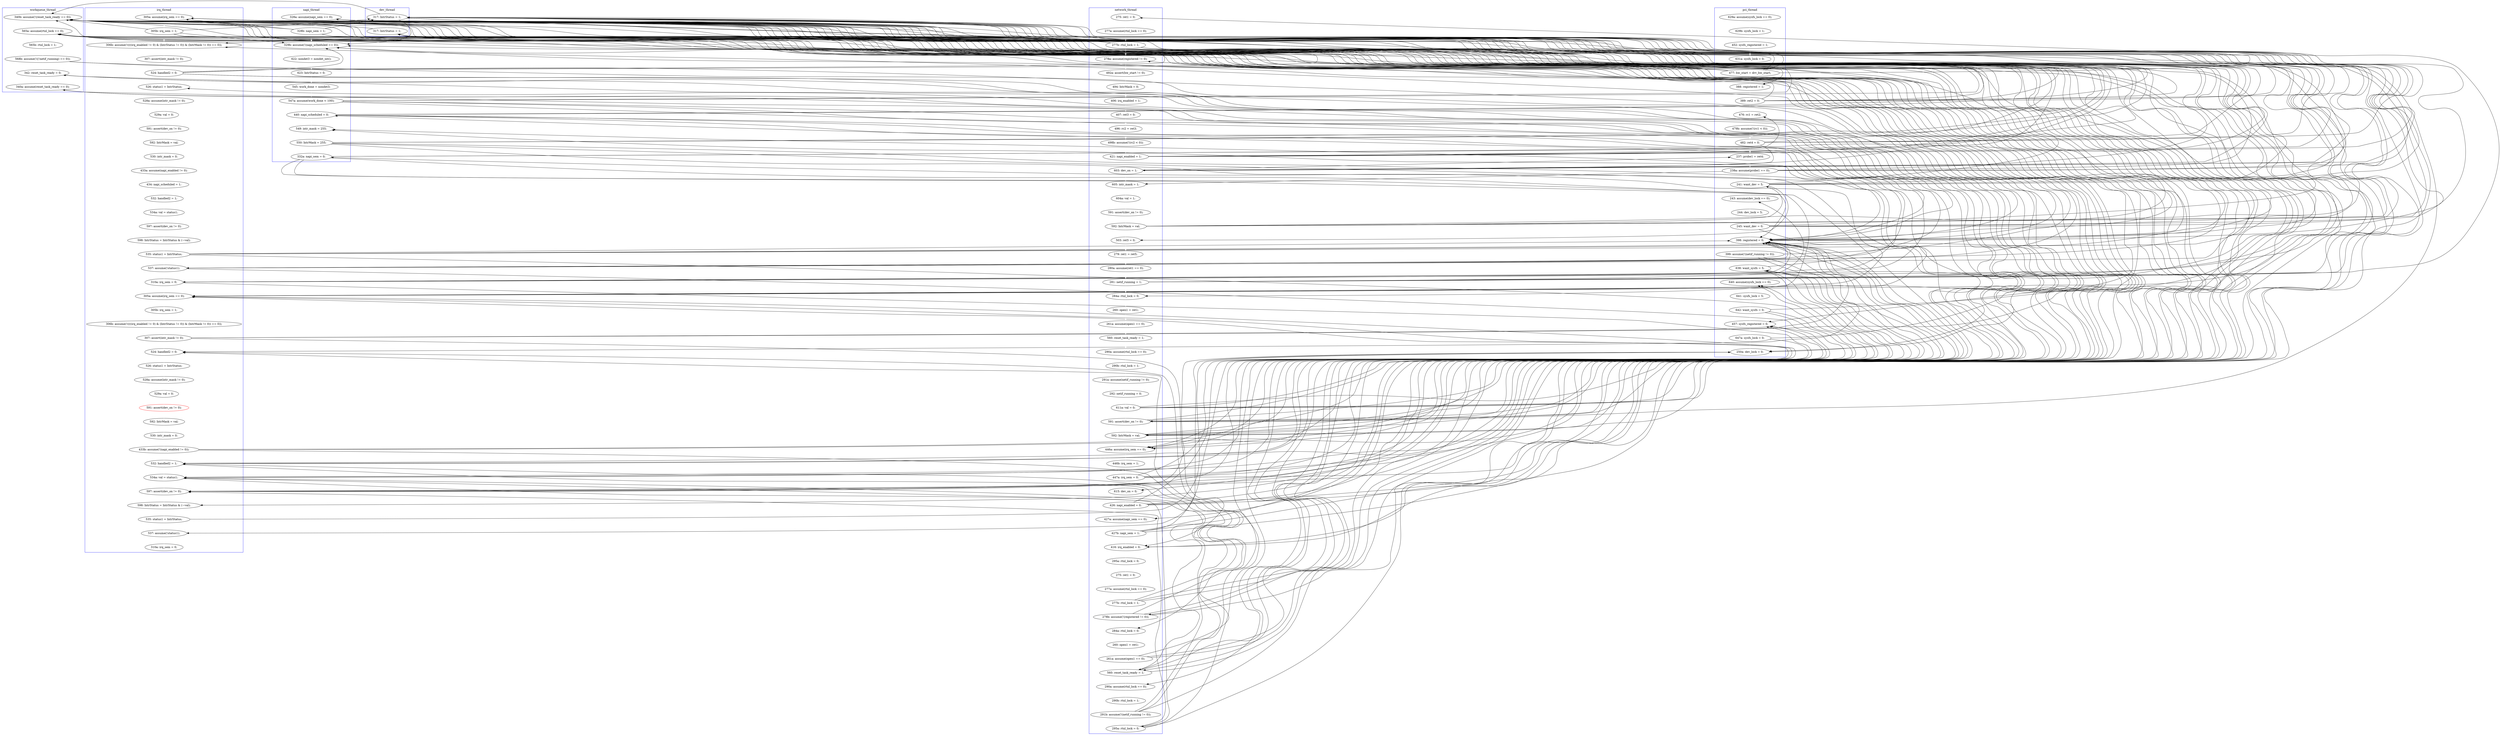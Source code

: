 digraph Counterexample {
	256 -> 283 [color = white, style = solid]
	204 -> 208 [color = white, style = solid]
	234 -> 304 [color = black, style = solid, constraint = false]
	285 -> 304 [color = black, style = solid, constraint = false]
	138 -> 143 [color = black, style = solid, constraint = false]
	302 -> 326 [color = white, style = solid]
	110 -> 114 [color = white, style = solid]
	146 -> 151 [color = white, style = solid]
	143 -> 181 [color = black, style = solid, constraint = false]
	40 -> 137 [color = black, style = solid, constraint = false]
	263 -> 264 [color = white, style = solid]
	36 -> 40 [color = white, style = solid]
	143 -> 152 [color = black, style = solid, constraint = false]
	89 -> 90 [color = black, style = solid, constraint = false]
	252 -> 259 [color = black, style = solid, constraint = false]
	135 -> 137 [color = black, style = solid, constraint = false]
	193 -> 195 [color = black, style = solid, constraint = false]
	334 -> 338 [color = white, style = solid]
	281 -> 288 [color = white, style = solid]
	179 -> 219 [color = black, style = solid, constraint = false]
	71 -> 134 [color = black, style = solid, constraint = false]
	238 -> 249 [color = white, style = solid]
	71 -> 75 [color = black, style = solid, constraint = false]
	152 -> 202 [color = white, style = solid]
	170 -> 171 [color = white, style = solid]
	40 -> 143 [color = black, style = solid, constraint = false]
	207 -> 214 [color = white, style = solid]
	285 -> 288 [color = black, style = solid, constraint = false]
	80 -> 224 [color = black, style = solid, constraint = false]
	151 -> 181 [color = black, style = solid, constraint = false]
	65 -> 68 [color = white, style = solid]
	40 -> 50 [color = white, style = solid]
	224 -> 235 [color = black, style = solid, constraint = false]
	173 -> 174 [color = white, style = solid]
	143 -> 145 [color = black, style = solid, constraint = false]
	219 -> 255 [color = black, style = solid, constraint = false]
	226 -> 231 [color = white, style = solid]
	80 -> 134 [color = black, style = solid, constraint = false]
	143 -> 255 [color = black, style = solid, constraint = false]
	207 -> 219 [color = black, style = solid, constraint = false]
	106 -> 110 [color = white, style = solid]
	79 -> 81 [color = white, style = solid]
	292 -> 297 [color = black, style = solid, constraint = false]
	195 -> 219 [color = black, style = solid, constraint = false]
	198 -> 199 [color = black, style = solid, constraint = false]
	135 -> 181 [color = white, style = solid]
	292 -> 304 [color = black, style = solid, constraint = false]
	51 -> 137 [color = black, style = solid, constraint = false]
	81 -> 84 [color = white, style = solid]
	300 -> 302 [color = black, style = solid, constraint = false]
	118 -> 119 [color = white, style = solid]
	115 -> 118 [color = white, style = solid]
	214 -> 219 [color = black, style = solid, constraint = false]
	257 -> 259 [color = black, style = solid, constraint = false]
	283 -> 304 [color = black, style = solid, constraint = false]
	303 -> 314 [color = black, style = solid, constraint = false]
	124 -> 137 [color = black, style = solid, constraint = false]
	42 -> 45 [color = white, style = solid]
	219 -> 224 [color = black, style = solid, constraint = false]
	80 -> 137 [color = black, style = solid, constraint = false]
	46 -> 224 [color = black, style = solid, constraint = false]
	269 -> 273 [color = white, style = solid]
	138 -> 145 [color = white, style = solid]
	86 -> 88 [color = white, style = solid]
	224 -> 225 [color = black, style = solid, constraint = false]
	198 -> 205 [color = white, style = solid]
	46 -> 137 [color = black, style = solid, constraint = false]
	193 -> 219 [color = black, style = solid, constraint = false]
	214 -> 255 [color = black, style = solid, constraint = false]
	283 -> 285 [color = black, style = solid, constraint = false]
	64 -> 65 [color = white, style = solid]
	75 -> 78 [color = white, style = solid]
	51 -> 75 [color = white, style = solid]
	46 -> 143 [color = black, style = solid, constraint = false]
	292 -> 314 [color = white, style = solid]
	252 -> 257 [color = white, style = solid]
	204 -> 224 [color = black, style = solid, constraint = false]
	142 -> 224 [color = black, style = solid, constraint = false]
	145 -> 146 [color = white, style = solid]
	281 -> 283 [color = black, style = solid, constraint = false]
	138 -> 255 [color = black, style = solid, constraint = false]
	273 -> 283 [color = black, style = solid, constraint = false]
	171 -> 173 [color = white, style = solid]
	323 -> 333 [color = black, style = solid, constraint = false]
	195 -> 255 [color = black, style = solid, constraint = false]
	138 -> 142 [color = black, style = solid, constraint = false]
	195 -> 202 [color = black, style = solid, constraint = false]
	303 -> 326 [color = black, style = solid, constraint = false]
	333 -> 334 [color = black, style = solid, constraint = false]
	300 -> 314 [color = black, style = solid, constraint = false]
	40 -> 134 [color = black, style = solid, constraint = false]
	152 -> 255 [color = black, style = solid, constraint = false]
	256 -> 257 [color = black, style = solid, constraint = false]
	152 -> 181 [color = black, style = solid, constraint = false]
	79 -> 134 [color = black, style = solid, constraint = false]
	51 -> 143 [color = black, style = solid, constraint = false]
	29 -> 32 [color = white, style = solid]
	264 -> 266 [color = white, style = solid]
	58 -> 63 [color = white, style = solid]
	71 -> 137 [color = black, style = solid, constraint = false]
	78 -> 79 [color = white, style = solid]
	90 -> 134 [color = black, style = solid, constraint = false]
	80 -> 143 [color = black, style = solid, constraint = false]
	89 -> 93 [color = white, style = solid]
	45 -> 46 [color = white, style = solid]
	134 -> 135 [color = white, style = solid]
	326 -> 328 [color = white, style = solid]
	63 -> 64 [color = white, style = solid]
	302 -> 303 [color = black, style = solid, constraint = false]
	32 -> 36 [color = white, style = solid]
	231 -> 234 [color = white, style = solid]
	101 -> 143 [color = black, style = solid, constraint = false]
	285 -> 302 [color = white, style = solid]
	114 -> 115 [color = white, style = solid]
	288 -> 302 [color = black, style = solid, constraint = false]
	124 -> 134 [color = black, style = solid, constraint = false]
	283 -> 290 [color = white, style = solid]
	79 -> 80 [color = black, style = solid, constraint = false]
	85 -> 86 [color = white, style = solid]
	177 -> 179 [color = white, style = solid]
	208 -> 213 [color = white, style = solid]
	256 -> 259 [color = black, style = solid, constraint = false]
	98 -> 224 [color = black, style = solid, constraint = false]
	266 -> 267 [color = white, style = solid]
	93 -> 94 [color = white, style = solid]
	205 -> 207 [color = white, style = solid]
	143 -> 219 [color = white, style = solid]
	151 -> 219 [color = black, style = solid, constraint = false]
	290 -> 291 [color = white, style = solid]
	273 -> 276 [color = black, style = solid, constraint = false]
	193 -> 224 [color = black, style = solid, constraint = false]
	151 -> 152 [color = black, style = solid, constraint = false]
	204 -> 225 [color = black, style = solid, constraint = false]
	137 -> 138 [color = white, style = solid]
	193 -> 198 [color = white, style = solid]
	176 -> 177 [color = white, style = solid]
	307 -> 323 [color = white, style = solid]
	307 -> 326 [color = black, style = solid, constraint = false]
	189 -> 190 [color = white, style = solid]
	135 -> 143 [color = black, style = solid, constraint = false]
	285 -> 290 [color = black, style = solid, constraint = false]
	276 -> 278 [color = white, style = solid]
	298 -> 300 [color = white, style = solid]
	98 -> 134 [color = black, style = solid, constraint = false]
	40 -> 42 [color = black, style = solid, constraint = false]
	251 -> 252 [color = white, style = solid]
	98 -> 102 [color = white, style = solid]
	94 -> 97 [color = white, style = solid]
	213 -> 224 [color = black, style = solid, constraint = false]
	181 -> 188 [color = white, style = solid]
	207 -> 208 [color = black, style = solid, constraint = false]
	204 -> 219 [color = black, style = solid, constraint = false]
	68 -> 71 [color = white, style = solid]
	213 -> 216 [color = white, style = solid]
	300 -> 304 [color = black, style = solid, constraint = false]
	198 -> 255 [color = black, style = solid, constraint = false]
	101 -> 137 [color = black, style = solid, constraint = false]
	90 -> 143 [color = black, style = solid, constraint = false]
	195 -> 199 [color = white, style = solid]
	138 -> 224 [color = black, style = solid, constraint = false]
	151 -> 255 [color = black, style = solid, constraint = false]
	135 -> 224 [color = black, style = solid, constraint = false]
	142 -> 255 [color = black, style = solid, constraint = false]
	303 -> 304 [color = black, style = solid, constraint = false]
	119 -> 124 [color = white, style = solid]
	203 -> 204 [color = white, style = solid]
	234 -> 259 [color = white, style = solid]
	157 -> 158 [color = white, style = solid]
	99 -> 100 [color = white, style = solid]
	214 -> 216 [color = black, style = solid, constraint = false]
	84 -> 134 [color = black, style = solid, constraint = false]
	165 -> 170 [color = white, style = solid]
	138 -> 181 [color = black, style = solid, constraint = false]
	207 -> 224 [color = black, style = solid, constraint = false]
	98 -> 137 [color = black, style = solid, constraint = false]
	214 -> 225 [color = black, style = solid, constraint = false]
	273 -> 285 [color = white, style = solid]
	124 -> 142 [color = white, style = solid]
	84 -> 85 [color = black, style = solid, constraint = false]
	135 -> 142 [color = black, style = solid, constraint = false]
	216 -> 217 [color = white, style = solid]
	320 -> 326 [color = black, style = solid, constraint = false]
	152 -> 153 [color = black, style = solid, constraint = false]
	188 -> 189 [color = white, style = solid]
	323 -> 326 [color = black, style = solid, constraint = false]
	124 -> 224 [color = black, style = solid, constraint = false]
	51 -> 52 [color = black, style = solid, constraint = false]
	217 -> 235 [color = white, style = solid]
	214 -> 224 [color = black, style = solid, constraint = false]
	314 -> 320 [color = white, style = solid]
	51 -> 224 [color = black, style = solid, constraint = false]
	190 -> 193 [color = white, style = solid]
	193 -> 255 [color = black, style = solid, constraint = false]
	174 -> 176 [color = white, style = solid]
	124 -> 143 [color = black, style = solid, constraint = false]
	79 -> 143 [color = black, style = solid, constraint = false]
	330 -> 334 [color = white, style = solid]
	327 -> 328 [color = black, style = solid, constraint = false]
	213 -> 255 [color = black, style = solid, constraint = false]
	249 -> 251 [color = white, style = solid]
	267 -> 269 [color = white, style = solid]
	213 -> 225 [color = black, style = solid, constraint = false]
	204 -> 205 [color = black, style = solid, constraint = false]
	71 -> 224 [color = black, style = solid, constraint = false]
	90 -> 137 [color = black, style = solid, constraint = false]
	217 -> 219 [color = black, style = solid, constraint = false]
	101 -> 224 [color = black, style = solid, constraint = false]
	219 -> 235 [color = black, style = solid, constraint = false]
	198 -> 219 [color = black, style = solid, constraint = false]
	100 -> 101 [color = white, style = solid]
	199 -> 255 [color = black, style = solid, constraint = false]
	153 -> 157 [color = white, style = solid]
	52 -> 57 [color = white, style = solid]
	179 -> 195 [color = white, style = solid]
	252 -> 304 [color = black, style = solid, constraint = false]
	330 -> 333 [color = black, style = solid, constraint = false]
	234 -> 235 [color = black, style = solid, constraint = false]
	152 -> 224 [color = black, style = solid, constraint = false]
	101 -> 134 [color = black, style = solid, constraint = false]
	199 -> 219 [color = black, style = solid, constraint = false]
	328 -> 330 [color = white, style = solid]
	252 -> 255 [color = black, style = solid, constraint = false]
	224 -> 255 [color = black, style = solid, constraint = false]
	98 -> 143 [color = black, style = solid, constraint = false]
	98 -> 99 [color = black, style = solid, constraint = false]
	101 -> 102 [color = black, style = solid, constraint = false]
	281 -> 285 [color = black, style = solid, constraint = false]
	199 -> 225 [color = white, style = solid]
	288 -> 297 [color = white, style = solid]
	219 -> 225 [color = black, style = solid, constraint = false]
	57 -> 58 [color = white, style = solid]
	204 -> 255 [color = black, style = solid, constraint = false]
	179 -> 255 [color = black, style = solid, constraint = false]
	84 -> 90 [color = white, style = solid]
	71 -> 80 [color = white, style = solid]
	217 -> 224 [color = black, style = solid, constraint = false]
	217 -> 225 [color = black, style = solid, constraint = false]
	305 -> 307 [color = white, style = solid]
	300 -> 303 [color = white, style = solid]
	90 -> 93 [color = black, style = solid, constraint = false]
	40 -> 224 [color = black, style = solid, constraint = false]
	51 -> 134 [color = black, style = solid, constraint = false]
	179 -> 181 [color = black, style = solid, constraint = false]
	79 -> 137 [color = black, style = solid, constraint = false]
	234 -> 255 [color = black, style = solid, constraint = false]
	84 -> 224 [color = black, style = solid, constraint = false]
	151 -> 224 [color = black, style = solid, constraint = false]
	320 -> 323 [color = black, style = solid, constraint = false]
	288 -> 290 [color = black, style = solid, constraint = false]
	84 -> 137 [color = black, style = solid, constraint = false]
	79 -> 224 [color = black, style = solid, constraint = false]
	142 -> 152 [color = white, style = solid]
	84 -> 143 [color = black, style = solid, constraint = false]
	89 -> 137 [color = black, style = solid, constraint = false]
	158 -> 160 [color = white, style = solid]
	213 -> 214 [color = black, style = solid, constraint = false]
	80 -> 81 [color = black, style = solid, constraint = false]
	278 -> 281 [color = white, style = solid]
	292 -> 302 [color = black, style = solid, constraint = false]
	213 -> 219 [color = black, style = solid, constraint = false]
	80 -> 85 [color = white, style = solid]
	151 -> 153 [color = white, style = solid]
	199 -> 202 [color = black, style = solid, constraint = false]
	198 -> 224 [color = black, style = solid, constraint = false]
	89 -> 134 [color = black, style = solid, constraint = false]
	46 -> 50 [color = black, style = solid, constraint = false]
	46 -> 134 [color = black, style = solid, constraint = false]
	257 -> 283 [color = black, style = solid, constraint = false]
	89 -> 143 [color = black, style = solid, constraint = false]
	259 -> 260 [color = white, style = solid]
	50 -> 51 [color = white, style = solid]
	302 -> 304 [color = black, style = solid, constraint = false]
	179 -> 224 [color = black, style = solid, constraint = false]
	160 -> 162 [color = white, style = solid]
	297 -> 298 [color = white, style = solid]
	326 -> 333 [color = black, style = solid, constraint = false]
	124 -> 255 [color = black, style = solid, constraint = false]
	323 -> 327 [color = white, style = solid]
	28 -> 29 [color = white, style = solid]
	199 -> 205 [color = black, style = solid, constraint = false]
	291 -> 292 [color = white, style = solid]
	195 -> 198 [color = black, style = solid, constraint = false]
	302 -> 314 [color = black, style = solid, constraint = false]
	257 -> 276 [color = white, style = solid]
	193 -> 202 [color = black, style = solid, constraint = false]
	152 -> 219 [color = black, style = solid, constraint = false]
	202 -> 203 [color = white, style = solid]
	101 -> 255 [color = white, style = solid]
	207 -> 255 [color = black, style = solid, constraint = false]
	235 -> 238 [color = white, style = solid]
	207 -> 225 [color = black, style = solid, constraint = false]
	90 -> 224 [color = black, style = solid, constraint = false]
	320 -> 333 [color = white, style = solid]
	288 -> 304 [color = black, style = solid, constraint = false]
	142 -> 181 [color = black, style = solid, constraint = false]
	327 -> 333 [color = black, style = solid, constraint = false]
	103 -> 106 [color = white, style = solid]
	199 -> 224 [color = black, style = solid, constraint = false]
	179 -> 202 [color = black, style = solid, constraint = false]
	46 -> 52 [color = white, style = solid]
	256 -> 304 [color = black, style = solid, constraint = false]
	89 -> 224 [color = black, style = solid, constraint = false]
	97 -> 98 [color = white, style = solid]
	217 -> 255 [color = black, style = solid, constraint = false]
	304 -> 305 [color = white, style = solid]
	162 -> 165 [color = white, style = solid]
	281 -> 304 [color = black, style = solid, constraint = false]
	326 -> 327 [color = black, style = solid, constraint = false]
	273 -> 304 [color = black, style = solid, constraint = false]
	198 -> 202 [color = black, style = solid, constraint = false]
	195 -> 224 [color = black, style = solid, constraint = false]
	88 -> 89 [color = white, style = solid]
	260 -> 263 [color = white, style = solid]
	102 -> 103 [color = white, style = solid]
	135 -> 255 [color = black, style = solid, constraint = false]
	143 -> 224 [color = black, style = solid, constraint = false]
	71 -> 143 [color = black, style = solid, constraint = false]
	255 -> 256 [color = white, style = solid]
	142 -> 145 [color = black, style = solid, constraint = false]
	225 -> 226 [color = white, style = solid]
	307 -> 314 [color = black, style = solid, constraint = false]
	224 -> 304 [color = white, style = solid]
	142 -> 143 [color = black, style = solid, constraint = false]
	283 -> 288 [color = black, style = solid, constraint = false]
	257 -> 304 [color = black, style = solid, constraint = false]
	90 -> 99 [color = white, style = solid]
	subgraph cluster5 {
		label = workqueue_thread
		color = blue
		323  [label = "342: reset_task_ready = 0;"]
		224  [label = "340b: assume(!(reset_task_ready == 0));"]
		304  [label = "565a: assume(rtnl_lock == 0);"]
		305  [label = "565b: rtnl_lock = 1;"]
		307  [label = "568b: assume(!((!netif_running) == 0));"]
		327  [label = "340a: assume(reset_task_ready == 0);"]
	}
	subgraph cluster7 {
		label = dev_thread
		color = blue
		143  [label = "317: IntrStatus = 1;"]
		219  [label = "317: IntrStatus = 1;"]
	}
	subgraph cluster1 {
		label = pci_thread
		color = blue
		50  [label = "388: registered = 1;"]
		256  [label = "399: assume(!(netif_running != 0));"]
		51  [label = "389: ret2 = 0;"]
		291  [label = "641: sysfs_lock = 5;"]
		100  [label = "244: dev_lock = 5;"]
		255  [label = "398: registered = 0;"]
		32  [label = "452: sysfs_registered = 1;"]
		28  [label = "629a: assume(sysfs_lock == 0);"]
		292  [label = "642: want_sysfs = 0;"]
		101  [label = "245: want_dev = 0;"]
		333  [label = "250a: dev_lock = 0;"]
		75  [label = "476: rc1 = ret2;"]
		320  [label = "647a: sysfs_lock = 0;"]
		36  [label = "631a: sysfs_lock = 0;"]
		99  [label = "243: assume(dev_lock == 0);"]
		290  [label = "640: assume(sysfs_lock == 0);"]
		78  [label = "479b: assume(!(rc1 < 0));"]
		283  [label = "638: want_sysfs = 5;"]
		29  [label = "629b: sysfs_lock = 1;"]
		314  [label = "457: sysfs_registered = 0;"]
		84  [label = "238a: assume(probe1 == 0);"]
		40  [label = "477: hw_start = drv_hw_start;"]
		81  [label = "237: probe1 = ret4;"]
		90  [label = "241: want_dev = 5;"]
		79  [label = "482: ret4 = 0;"]
	}
	subgraph cluster4 {
		label = napi_thread
		color = blue
		193  [label = "547a: assume(work_done < 100);"]
		135  [label = "328b: napi_sem = 1;"]
		198  [label = "440: napi_scheduled = 0;"]
		134  [label = "328a: assume(napi_sem == 0);"]
		207  [label = "550: IntrMask = 255;"]
		205  [label = "549: intr_mask = 255;"]
		214  [label = "332a: napi_sem = 0;"]
		188  [label = "622: nondet3 = nondet_int();"]
		189  [label = "623: IntrStatus = 0;"]
		190  [label = "545: work_done = nondet3;"]
		181  [label = "329b: assume(!(napi_scheduled == 0));"]
	}
	subgraph cluster2 {
		label = network_thread
		color = blue
		202  [label = "446a: assume(irq_sem == 0);"]
		93  [label = "503: ret5 = 0;"]
		217  [label = "427b: napi_sem = 1;"]
		71  [label = "421: napi_enabled = 1;"]
		106  [label = "261a: assume(open1 == 0);"]
		45  [label = "277a: assume(rtnl_lock == 0);"]
		204  [label = "447a: irq_sem = 0;"]
		118  [label = "291a: assume(netif_running != 0);"]
		288  [label = "560: reset_task_ready = 1;"]
		52  [label = "278a: assume(registered != 0);"]
		208  [label = "615: dev_on = 0;"]
		86  [label = "604a: val = 1;"]
		58  [label = "494: IntrMask = 0;"]
		276  [label = "284a: rtnl_lock = 0;"]
		235  [label = "416: irq_enabled = 0;"]
		94  [label = "279: ret1 = ret5;"]
		238  [label = "295a: rtnl_lock = 0;"]
		115  [label = "290b: rtnl_lock = 1;"]
		97  [label = "280a: assume(ret1 == 0);"]
		110  [label = "560: reset_task_ready = 1;"]
		213  [label = "426: napi_enabled = 0;"]
		63  [label = "406: irq_enabled = 1;"]
		68  [label = "498b: assume(!(rc2 < 0));"]
		278  [label = "260: open1 = ret1;"]
		124  [label = "611a: val = 0;"]
		89  [label = "592: IntrMask = val;"]
		249  [label = "275: ret1 = 0;"]
		65  [label = "496: rc2 = ret3;"]
		64  [label = "407: ret3 = 0;"]
		80  [label = "603: dev_on = 1;"]
		251  [label = "277a: assume(rtnl_lock == 0);"]
		98  [label = "281: netif_running = 1;"]
		297  [label = "290a: assume(rtnl_lock == 0);"]
		88  [label = "591: assert(dev_on != 0);"]
		281  [label = "261a: assume(open1 == 0);"]
		42  [label = "275: ret1 = 0;"]
		216  [label = "427a: assume(napi_sem == 0);"]
		303  [label = "295a: rtnl_lock = 0;"]
		103  [label = "260: open1 = ret1;"]
		85  [label = "605: intr_mask = 1;"]
		298  [label = "290b: rtnl_lock = 1;"]
		142  [label = "591: assert(dev_on != 0);"]
		119  [label = "292: netif_running = 0;"]
		300  [label = "291b: assume(!(netif_running != 0));"]
		252  [label = "277b: rtnl_lock = 1;"]
		46  [label = "277b: rtnl_lock = 1;"]
		114  [label = "290a: assume(rtnl_lock == 0);"]
		152  [label = "592: IntrMask = val;"]
		102  [label = "284a: rtnl_lock = 0;"]
		203  [label = "446b: irq_sem = 1;"]
		257  [label = "278b: assume(!(registered != 0));"]
		57  [label = "492a: assert(hw_start != 0);"]
	}
	subgraph cluster3 {
		label = irq_thread
		color = blue
		302  [label = "534a: val = status1;"]
		199  [label = "310a: irq_sem = 0;"]
		160  [label = "591: assert(dev_on != 0);"]
		173  [label = "532: handled2 = 1;"]
		171  [label = "434: napi_scheduled = 1;"]
		267  [label = "592: IntrMask = val;"]
		146  [label = "307: assert(intr_mask != 0);"]
		266  [label = "591: assert(dev_on != 0);", color = red]
		328  [label = "598: IntrStatus = IntrStatus & (~val);"]
		151  [label = "524: handled2 = 0;"]
		137  [label = "305a: assume(irq_sem == 0);"]
		158  [label = "529a: val = 0;"]
		269  [label = "530: intr_mask = 0;"]
		263  [label = "528a: assume(intr_mask != 0);"]
		165  [label = "530: intr_mask = 0;"]
		138  [label = "305b: irq_sem = 1;"]
		260  [label = "526: status1 = IntrStatus;"]
		259  [label = "524: handled2 = 0;"]
		326  [label = "597: assert(dev_on != 0);"]
		177  [label = "598: IntrStatus = IntrStatus & (~val);"]
		285  [label = "532: handled2 = 1;"]
		179  [label = "535: status1 = IntrStatus;"]
		176  [label = "597: assert(dev_on != 0);"]
		145  [label = "306b: assume(!((((irq_enabled != 0) & (IntrStatus != 0)) & (IntrMask != 0)) == 0));"]
		334  [label = "537: assume(!status1);"]
		153  [label = "526: status1 = IntrStatus;"]
		234  [label = "307: assert(intr_mask != 0);"]
		264  [label = "529a: val = 0;"]
		273  [label = "433b: assume(!(napi_enabled != 0));"]
		225  [label = "305a: assume(irq_sem == 0);"]
		226  [label = "305b: irq_sem = 1;"]
		330  [label = "535: status1 = IntrStatus;"]
		157  [label = "528a: assume(intr_mask != 0);"]
		174  [label = "534a: val = status1;"]
		338  [label = "310a: irq_sem = 0;"]
		231  [label = "306b: assume(!((((irq_enabled != 0) & (IntrStatus != 0)) & (IntrMask != 0)) == 0));"]
		195  [label = "537: assume(!status1);"]
		162  [label = "592: IntrMask = val;"]
		170  [label = "433a: assume(napi_enabled != 0);"]
	}
}